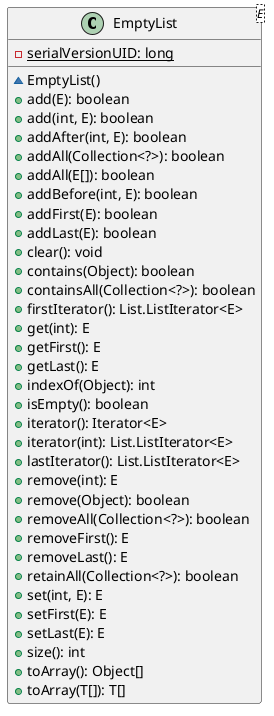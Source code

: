 @startuml

    class EmptyList<E> {
        {static} -serialVersionUID: long
        ~EmptyList()
        +add(E): boolean
        +add(int, E): boolean
        +addAfter(int, E): boolean
        +addAll(Collection<?>): boolean
        +addAll(E[]): boolean
        +addBefore(int, E): boolean
        +addFirst(E): boolean
        +addLast(E): boolean
        +clear(): void
        +contains(Object): boolean
        +containsAll(Collection<?>): boolean
        +firstIterator(): List.ListIterator<E>
        +get(int): E
        +getFirst(): E
        +getLast(): E
        +indexOf(Object): int
        +isEmpty(): boolean
        +iterator(): Iterator<E>
        +iterator(int): List.ListIterator<E>
        +lastIterator(): List.ListIterator<E>
        +remove(int): E
        +remove(Object): boolean
        +removeAll(Collection<?>): boolean
        +removeFirst(): E
        +removeLast(): E
        +retainAll(Collection<?>): boolean
        +set(int, E): E
        +setFirst(E): E
        +setLast(E): E
        +size(): int
        +toArray(): Object[]
        +toArray(T[]): T[]
    }

@enduml
